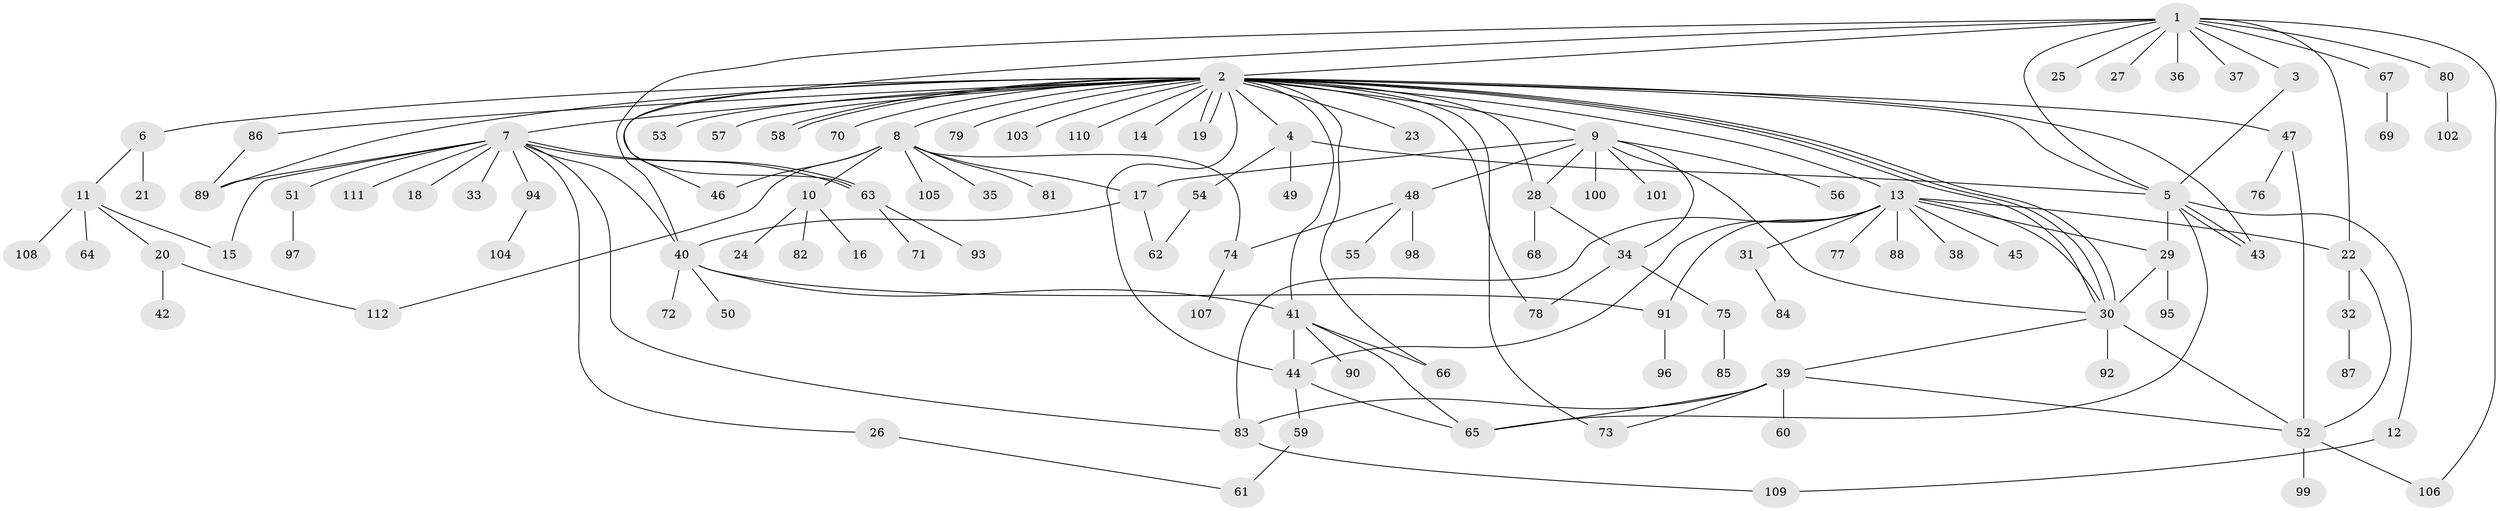 // Generated by graph-tools (version 1.1) at 2025/49/03/09/25 03:49:50]
// undirected, 112 vertices, 157 edges
graph export_dot {
graph [start="1"]
  node [color=gray90,style=filled];
  1;
  2;
  3;
  4;
  5;
  6;
  7;
  8;
  9;
  10;
  11;
  12;
  13;
  14;
  15;
  16;
  17;
  18;
  19;
  20;
  21;
  22;
  23;
  24;
  25;
  26;
  27;
  28;
  29;
  30;
  31;
  32;
  33;
  34;
  35;
  36;
  37;
  38;
  39;
  40;
  41;
  42;
  43;
  44;
  45;
  46;
  47;
  48;
  49;
  50;
  51;
  52;
  53;
  54;
  55;
  56;
  57;
  58;
  59;
  60;
  61;
  62;
  63;
  64;
  65;
  66;
  67;
  68;
  69;
  70;
  71;
  72;
  73;
  74;
  75;
  76;
  77;
  78;
  79;
  80;
  81;
  82;
  83;
  84;
  85;
  86;
  87;
  88;
  89;
  90;
  91;
  92;
  93;
  94;
  95;
  96;
  97;
  98;
  99;
  100;
  101;
  102;
  103;
  104;
  105;
  106;
  107;
  108;
  109;
  110;
  111;
  112;
  1 -- 2;
  1 -- 3;
  1 -- 5;
  1 -- 22;
  1 -- 25;
  1 -- 27;
  1 -- 36;
  1 -- 37;
  1 -- 40;
  1 -- 63;
  1 -- 67;
  1 -- 80;
  1 -- 106;
  2 -- 4;
  2 -- 5;
  2 -- 6;
  2 -- 7;
  2 -- 8;
  2 -- 9;
  2 -- 13;
  2 -- 14;
  2 -- 19;
  2 -- 19;
  2 -- 23;
  2 -- 28;
  2 -- 30;
  2 -- 30;
  2 -- 30;
  2 -- 41;
  2 -- 43;
  2 -- 44;
  2 -- 46;
  2 -- 47;
  2 -- 53;
  2 -- 57;
  2 -- 58;
  2 -- 58;
  2 -- 66;
  2 -- 70;
  2 -- 73;
  2 -- 78;
  2 -- 79;
  2 -- 86;
  2 -- 89;
  2 -- 103;
  2 -- 110;
  3 -- 5;
  4 -- 5;
  4 -- 49;
  4 -- 54;
  5 -- 12;
  5 -- 29;
  5 -- 43;
  5 -- 43;
  5 -- 65;
  6 -- 11;
  6 -- 21;
  7 -- 15;
  7 -- 18;
  7 -- 26;
  7 -- 33;
  7 -- 40;
  7 -- 51;
  7 -- 63;
  7 -- 63;
  7 -- 83;
  7 -- 89;
  7 -- 94;
  7 -- 111;
  8 -- 10;
  8 -- 17;
  8 -- 35;
  8 -- 46;
  8 -- 74;
  8 -- 81;
  8 -- 105;
  8 -- 112;
  9 -- 17;
  9 -- 28;
  9 -- 30;
  9 -- 34;
  9 -- 48;
  9 -- 56;
  9 -- 100;
  9 -- 101;
  10 -- 16;
  10 -- 24;
  10 -- 82;
  11 -- 15;
  11 -- 20;
  11 -- 64;
  11 -- 108;
  12 -- 109;
  13 -- 22;
  13 -- 29;
  13 -- 30;
  13 -- 31;
  13 -- 38;
  13 -- 44;
  13 -- 45;
  13 -- 77;
  13 -- 83;
  13 -- 88;
  13 -- 91;
  17 -- 40;
  17 -- 62;
  20 -- 42;
  20 -- 112;
  22 -- 32;
  22 -- 52;
  26 -- 61;
  28 -- 34;
  28 -- 68;
  29 -- 30;
  29 -- 95;
  30 -- 39;
  30 -- 52;
  30 -- 92;
  31 -- 84;
  32 -- 87;
  34 -- 75;
  34 -- 78;
  39 -- 52;
  39 -- 60;
  39 -- 65;
  39 -- 73;
  39 -- 83;
  40 -- 41;
  40 -- 50;
  40 -- 72;
  40 -- 91;
  41 -- 44;
  41 -- 65;
  41 -- 66;
  41 -- 90;
  44 -- 59;
  44 -- 65;
  47 -- 52;
  47 -- 76;
  48 -- 55;
  48 -- 74;
  48 -- 98;
  51 -- 97;
  52 -- 99;
  52 -- 106;
  54 -- 62;
  59 -- 61;
  63 -- 71;
  63 -- 93;
  67 -- 69;
  74 -- 107;
  75 -- 85;
  80 -- 102;
  83 -- 109;
  86 -- 89;
  91 -- 96;
  94 -- 104;
}
